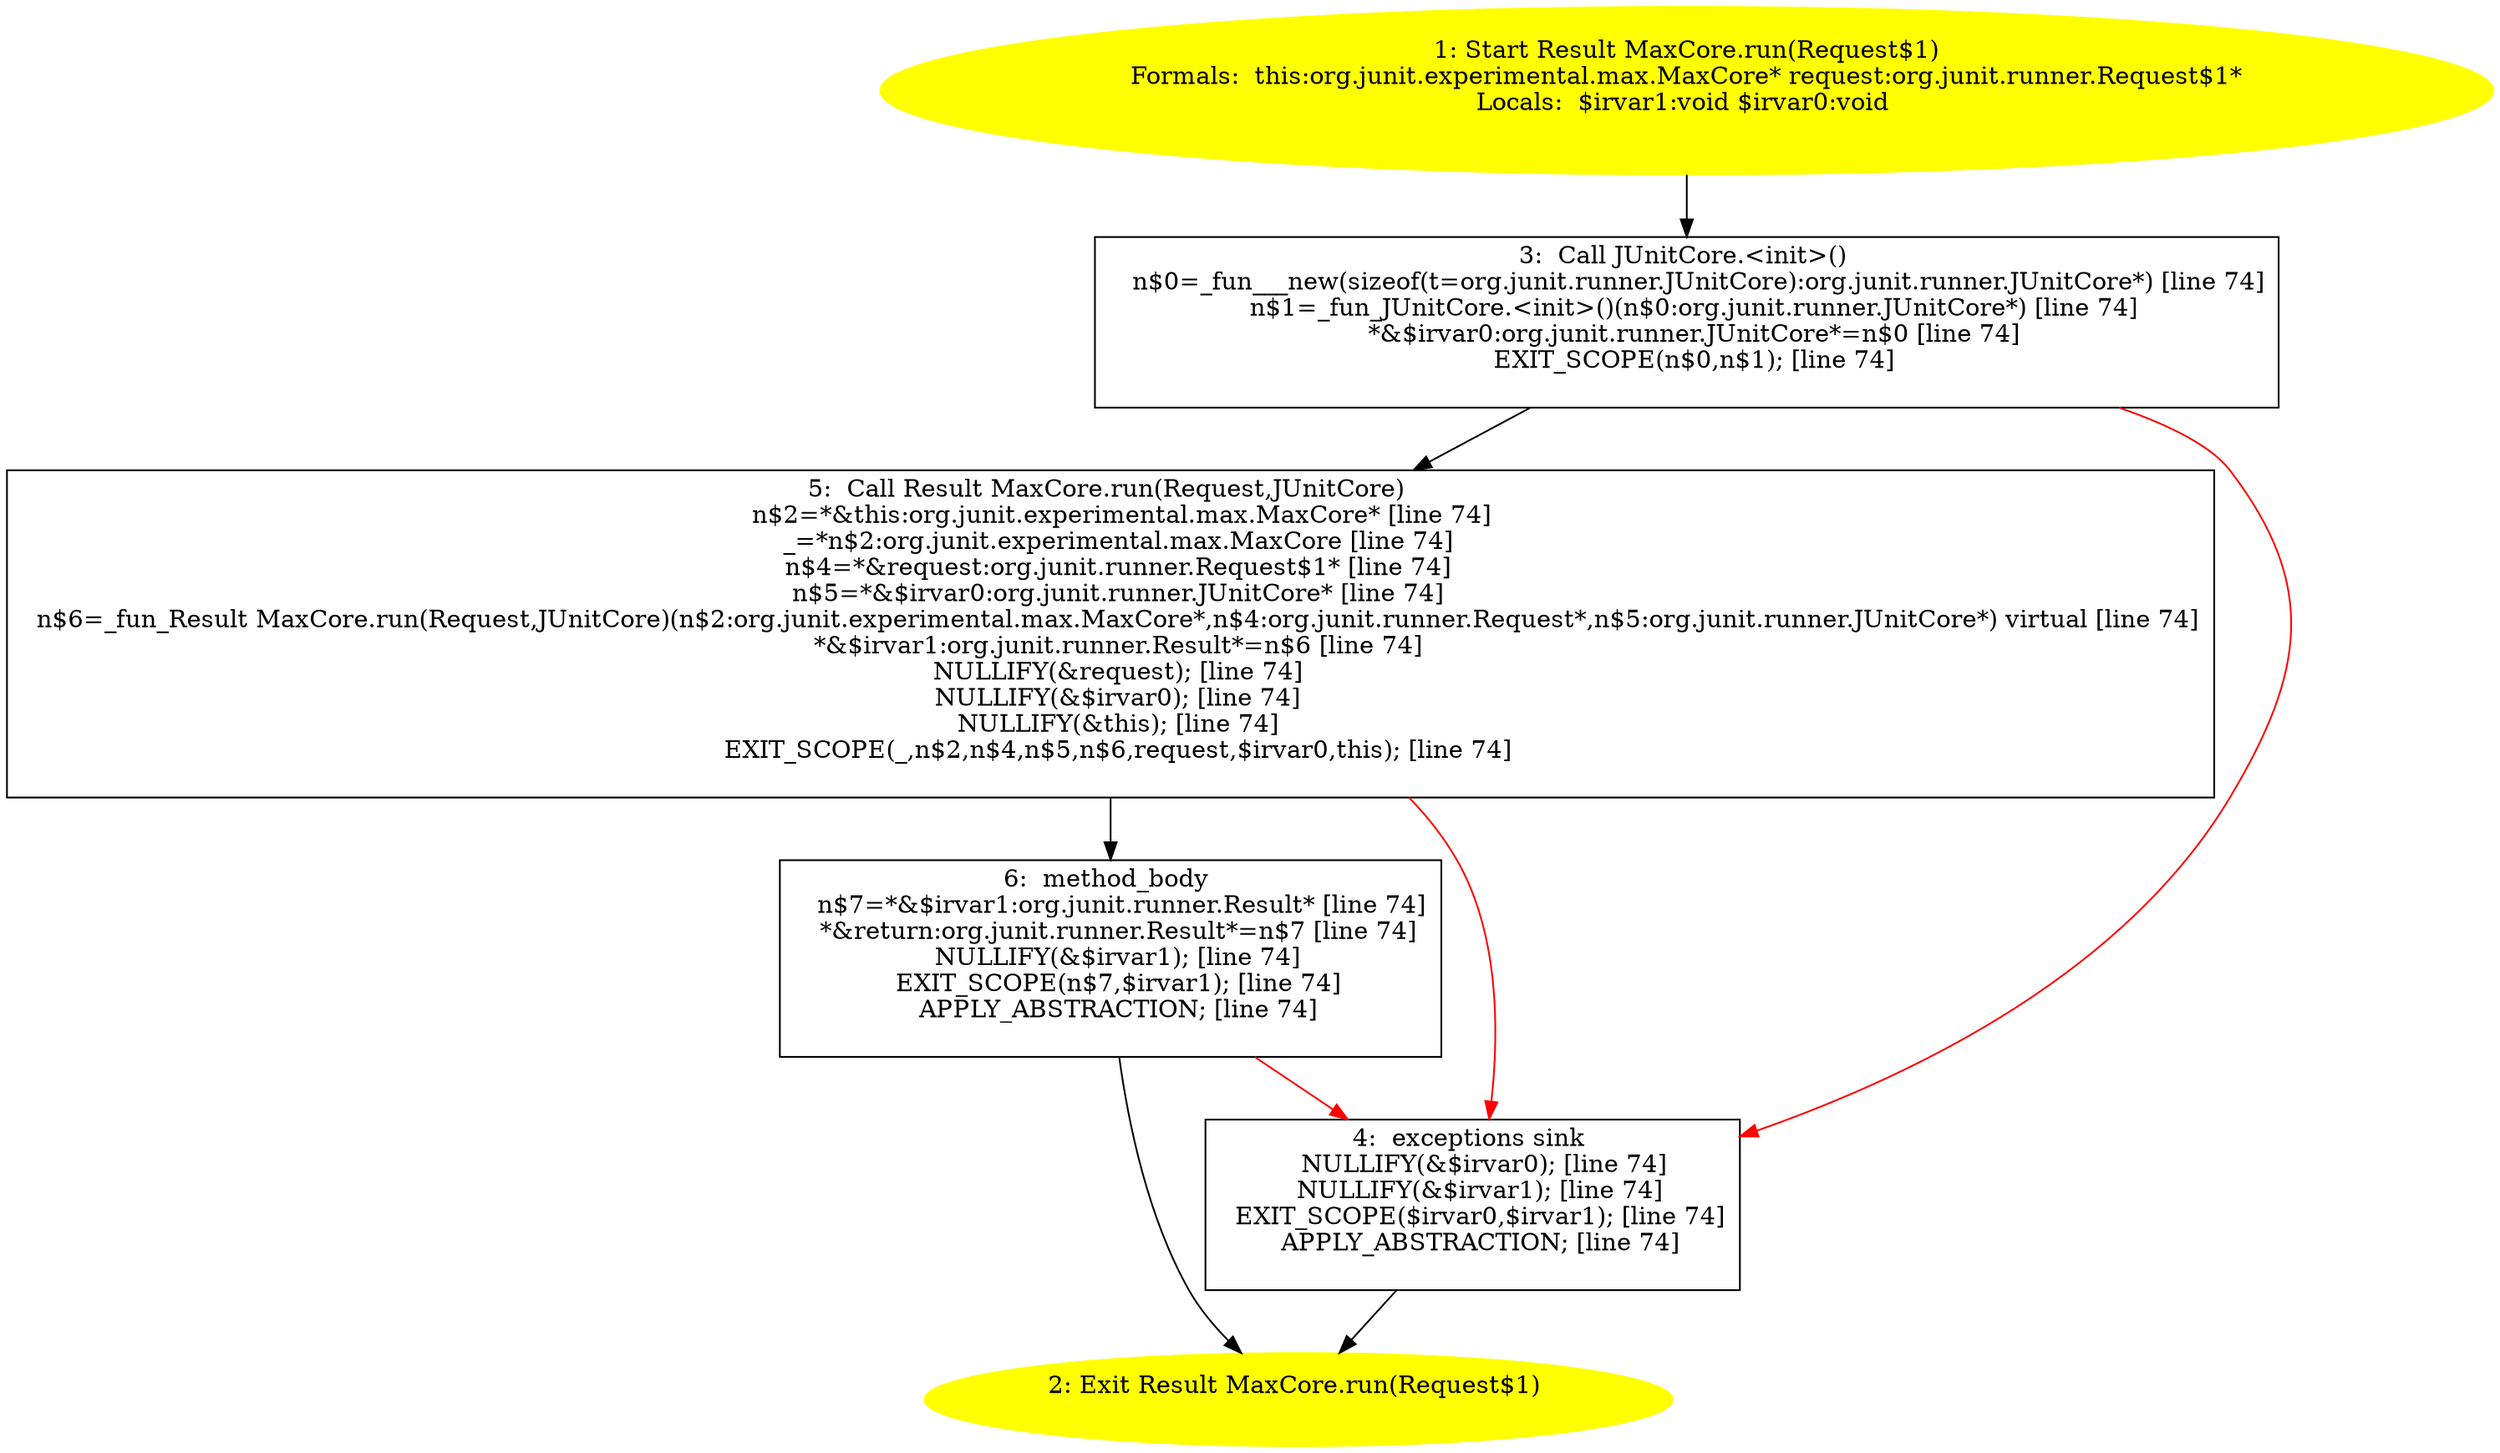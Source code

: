 /* @generated */
digraph cfg {
"org.junit.experimental.max.MaxCore.run(org.junit.runner.Request$1):org.junit.runner.Result.60e2ed4dffe4ecec18d6def83b6d4852_1" [label="1: Start Result MaxCore.run(Request$1)\nFormals:  this:org.junit.experimental.max.MaxCore* request:org.junit.runner.Request$1*\nLocals:  $irvar1:void $irvar0:void \n  " color=yellow style=filled]
	

	 "org.junit.experimental.max.MaxCore.run(org.junit.runner.Request$1):org.junit.runner.Result.60e2ed4dffe4ecec18d6def83b6d4852_1" -> "org.junit.experimental.max.MaxCore.run(org.junit.runner.Request$1):org.junit.runner.Result.60e2ed4dffe4ecec18d6def83b6d4852_3" ;
"org.junit.experimental.max.MaxCore.run(org.junit.runner.Request$1):org.junit.runner.Result.60e2ed4dffe4ecec18d6def83b6d4852_2" [label="2: Exit Result MaxCore.run(Request$1) \n  " color=yellow style=filled]
	

"org.junit.experimental.max.MaxCore.run(org.junit.runner.Request$1):org.junit.runner.Result.60e2ed4dffe4ecec18d6def83b6d4852_3" [label="3:  Call JUnitCore.<init>() \n   n$0=_fun___new(sizeof(t=org.junit.runner.JUnitCore):org.junit.runner.JUnitCore*) [line 74]\n  n$1=_fun_JUnitCore.<init>()(n$0:org.junit.runner.JUnitCore*) [line 74]\n  *&$irvar0:org.junit.runner.JUnitCore*=n$0 [line 74]\n  EXIT_SCOPE(n$0,n$1); [line 74]\n " shape="box"]
	

	 "org.junit.experimental.max.MaxCore.run(org.junit.runner.Request$1):org.junit.runner.Result.60e2ed4dffe4ecec18d6def83b6d4852_3" -> "org.junit.experimental.max.MaxCore.run(org.junit.runner.Request$1):org.junit.runner.Result.60e2ed4dffe4ecec18d6def83b6d4852_5" ;
	 "org.junit.experimental.max.MaxCore.run(org.junit.runner.Request$1):org.junit.runner.Result.60e2ed4dffe4ecec18d6def83b6d4852_3" -> "org.junit.experimental.max.MaxCore.run(org.junit.runner.Request$1):org.junit.runner.Result.60e2ed4dffe4ecec18d6def83b6d4852_4" [color="red" ];
"org.junit.experimental.max.MaxCore.run(org.junit.runner.Request$1):org.junit.runner.Result.60e2ed4dffe4ecec18d6def83b6d4852_4" [label="4:  exceptions sink \n   NULLIFY(&$irvar0); [line 74]\n  NULLIFY(&$irvar1); [line 74]\n  EXIT_SCOPE($irvar0,$irvar1); [line 74]\n  APPLY_ABSTRACTION; [line 74]\n " shape="box"]
	

	 "org.junit.experimental.max.MaxCore.run(org.junit.runner.Request$1):org.junit.runner.Result.60e2ed4dffe4ecec18d6def83b6d4852_4" -> "org.junit.experimental.max.MaxCore.run(org.junit.runner.Request$1):org.junit.runner.Result.60e2ed4dffe4ecec18d6def83b6d4852_2" ;
"org.junit.experimental.max.MaxCore.run(org.junit.runner.Request$1):org.junit.runner.Result.60e2ed4dffe4ecec18d6def83b6d4852_5" [label="5:  Call Result MaxCore.run(Request,JUnitCore) \n   n$2=*&this:org.junit.experimental.max.MaxCore* [line 74]\n  _=*n$2:org.junit.experimental.max.MaxCore [line 74]\n  n$4=*&request:org.junit.runner.Request$1* [line 74]\n  n$5=*&$irvar0:org.junit.runner.JUnitCore* [line 74]\n  n$6=_fun_Result MaxCore.run(Request,JUnitCore)(n$2:org.junit.experimental.max.MaxCore*,n$4:org.junit.runner.Request*,n$5:org.junit.runner.JUnitCore*) virtual [line 74]\n  *&$irvar1:org.junit.runner.Result*=n$6 [line 74]\n  NULLIFY(&request); [line 74]\n  NULLIFY(&$irvar0); [line 74]\n  NULLIFY(&this); [line 74]\n  EXIT_SCOPE(_,n$2,n$4,n$5,n$6,request,$irvar0,this); [line 74]\n " shape="box"]
	

	 "org.junit.experimental.max.MaxCore.run(org.junit.runner.Request$1):org.junit.runner.Result.60e2ed4dffe4ecec18d6def83b6d4852_5" -> "org.junit.experimental.max.MaxCore.run(org.junit.runner.Request$1):org.junit.runner.Result.60e2ed4dffe4ecec18d6def83b6d4852_6" ;
	 "org.junit.experimental.max.MaxCore.run(org.junit.runner.Request$1):org.junit.runner.Result.60e2ed4dffe4ecec18d6def83b6d4852_5" -> "org.junit.experimental.max.MaxCore.run(org.junit.runner.Request$1):org.junit.runner.Result.60e2ed4dffe4ecec18d6def83b6d4852_4" [color="red" ];
"org.junit.experimental.max.MaxCore.run(org.junit.runner.Request$1):org.junit.runner.Result.60e2ed4dffe4ecec18d6def83b6d4852_6" [label="6:  method_body \n   n$7=*&$irvar1:org.junit.runner.Result* [line 74]\n  *&return:org.junit.runner.Result*=n$7 [line 74]\n  NULLIFY(&$irvar1); [line 74]\n  EXIT_SCOPE(n$7,$irvar1); [line 74]\n  APPLY_ABSTRACTION; [line 74]\n " shape="box"]
	

	 "org.junit.experimental.max.MaxCore.run(org.junit.runner.Request$1):org.junit.runner.Result.60e2ed4dffe4ecec18d6def83b6d4852_6" -> "org.junit.experimental.max.MaxCore.run(org.junit.runner.Request$1):org.junit.runner.Result.60e2ed4dffe4ecec18d6def83b6d4852_2" ;
	 "org.junit.experimental.max.MaxCore.run(org.junit.runner.Request$1):org.junit.runner.Result.60e2ed4dffe4ecec18d6def83b6d4852_6" -> "org.junit.experimental.max.MaxCore.run(org.junit.runner.Request$1):org.junit.runner.Result.60e2ed4dffe4ecec18d6def83b6d4852_4" [color="red" ];
}
